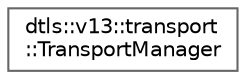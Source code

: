 digraph "Graphical Class Hierarchy"
{
 // LATEX_PDF_SIZE
  bgcolor="transparent";
  edge [fontname=Helvetica,fontsize=10,labelfontname=Helvetica,labelfontsize=10];
  node [fontname=Helvetica,fontsize=10,shape=box,height=0.2,width=0.4];
  rankdir="LR";
  Node0 [id="Node000000",label="dtls::v13::transport\l::TransportManager",height=0.2,width=0.4,color="grey40", fillcolor="white", style="filled",URL="$classdtls_1_1v13_1_1transport_1_1TransportManager.html",tooltip="RAII helper for transport lifecycle management."];
}
